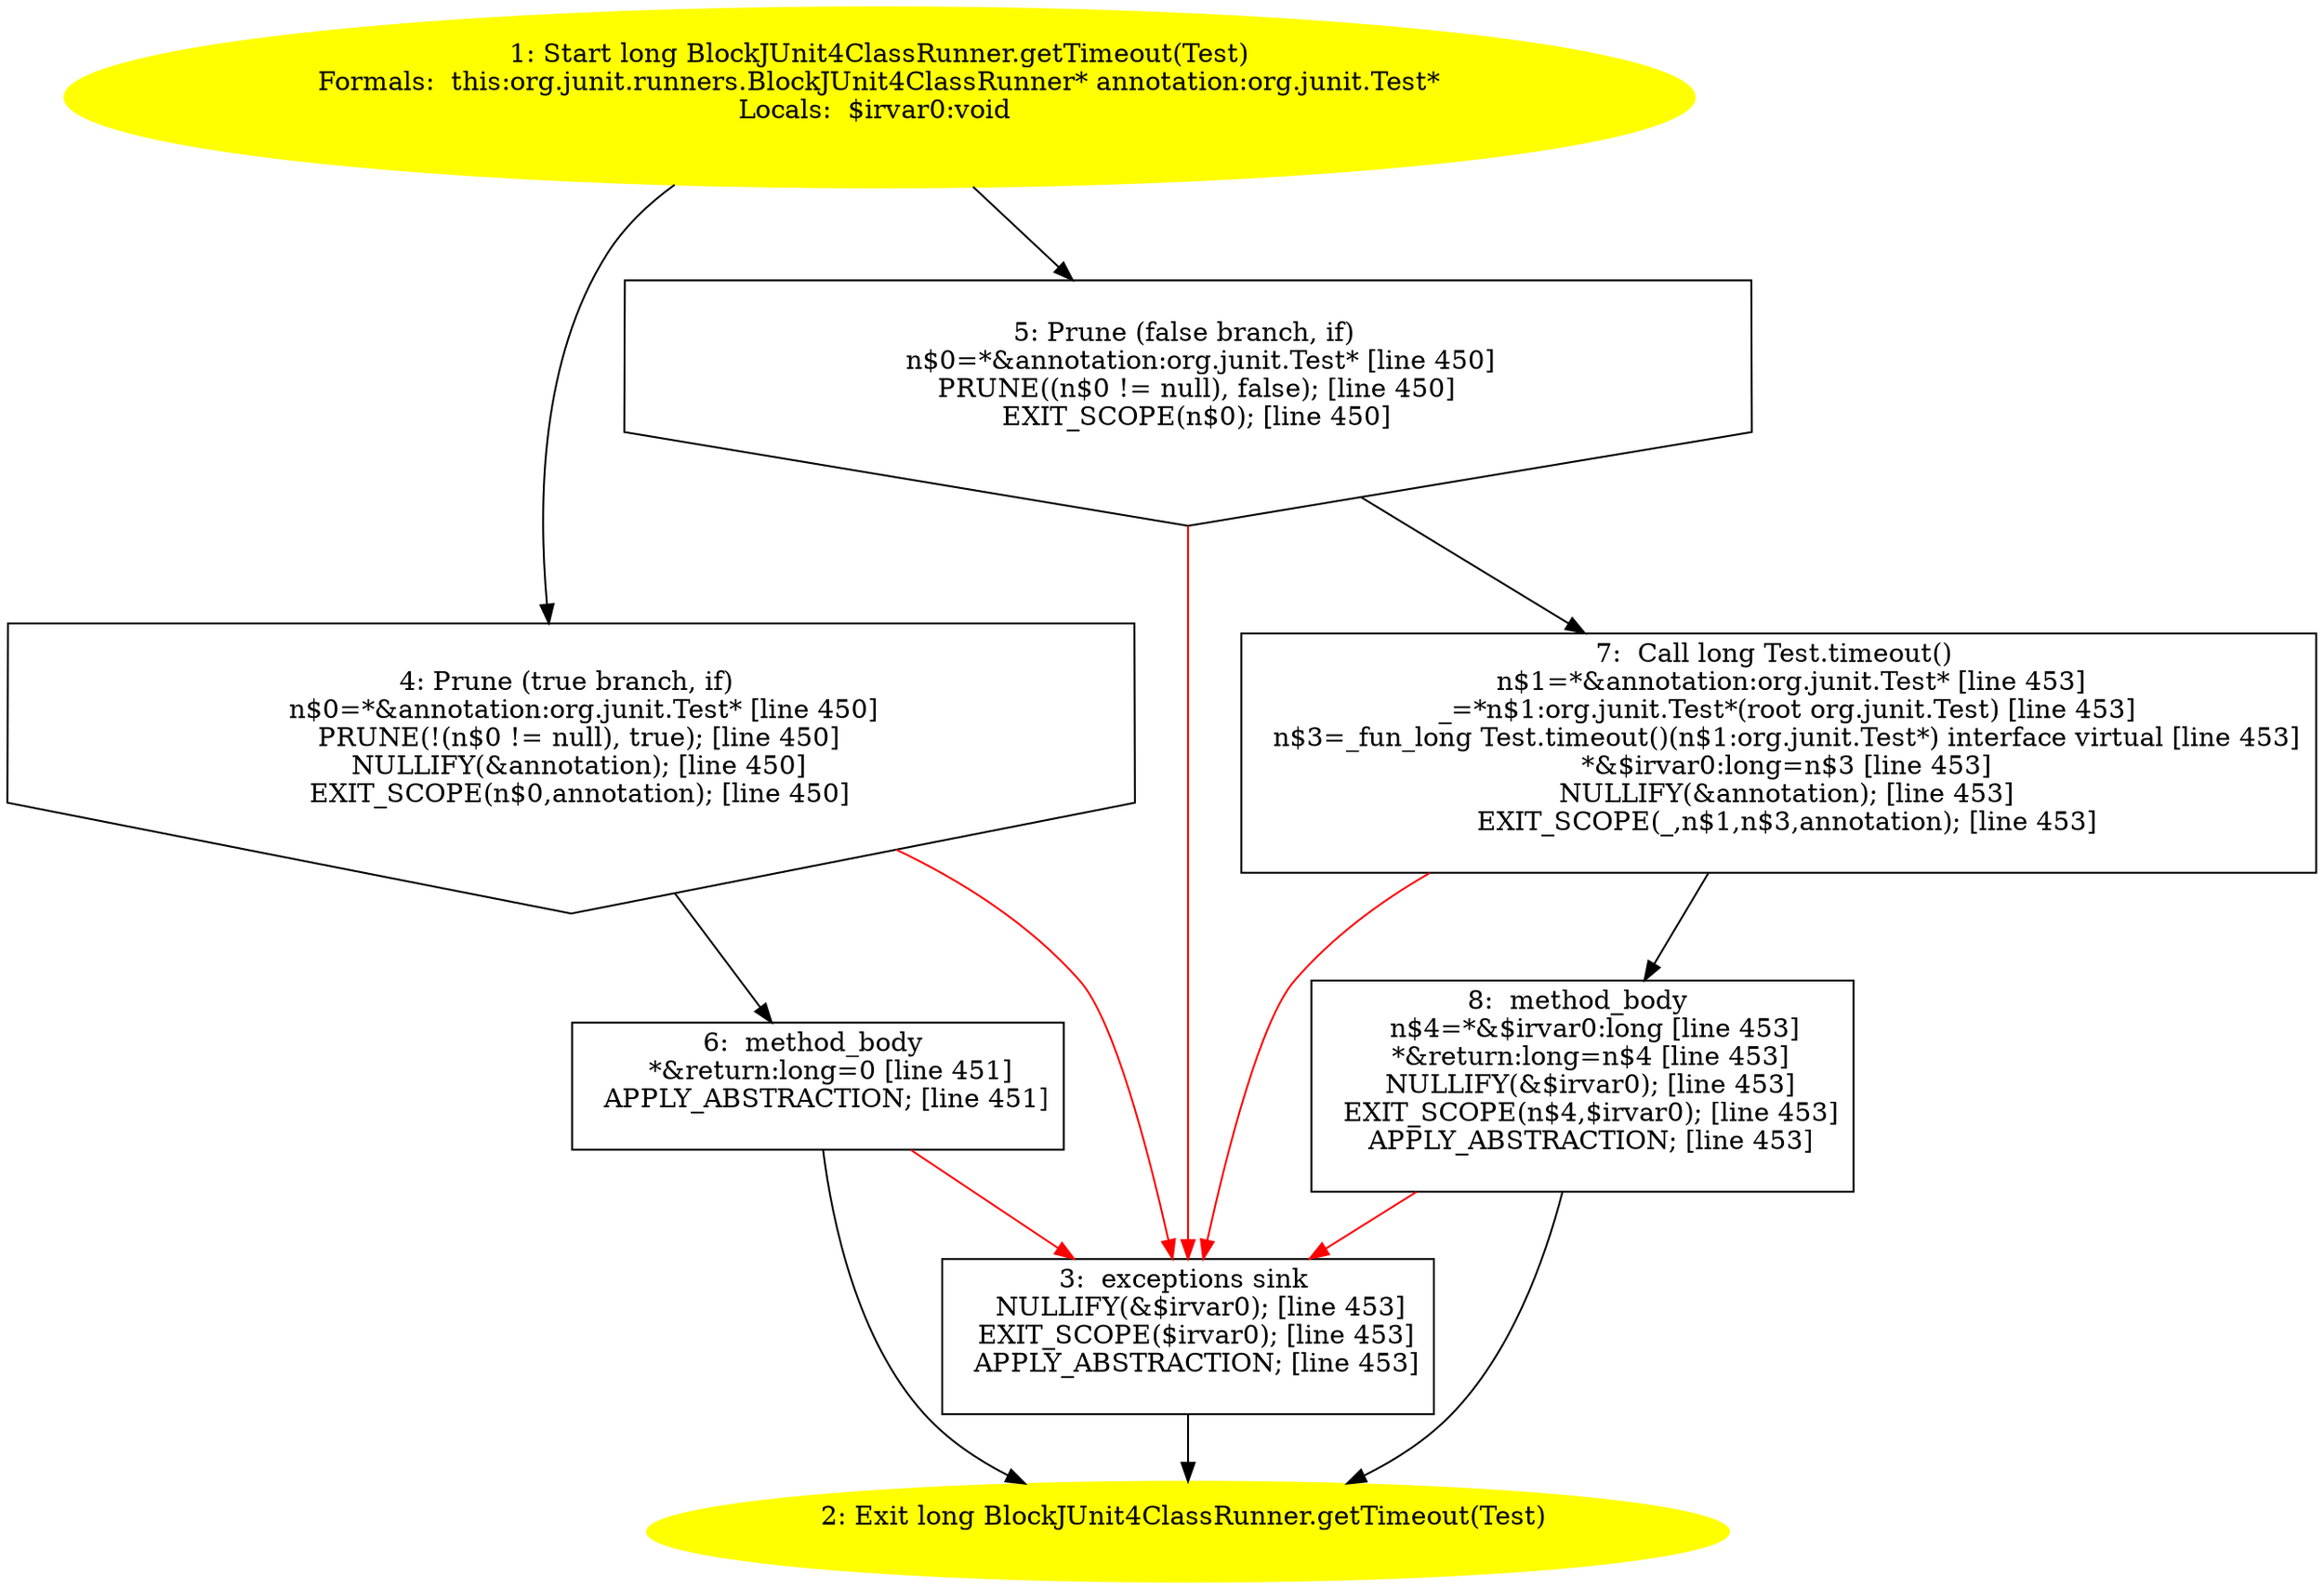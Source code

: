 /* @generated */
digraph cfg {
"org.junit.runners.BlockJUnit4ClassRunner.getTimeout(org.junit.Test):long.0ba5047a8cfa27a24d1c5e1863d57bce_1" [label="1: Start long BlockJUnit4ClassRunner.getTimeout(Test)\nFormals:  this:org.junit.runners.BlockJUnit4ClassRunner* annotation:org.junit.Test*\nLocals:  $irvar0:void \n  " color=yellow style=filled]
	

	 "org.junit.runners.BlockJUnit4ClassRunner.getTimeout(org.junit.Test):long.0ba5047a8cfa27a24d1c5e1863d57bce_1" -> "org.junit.runners.BlockJUnit4ClassRunner.getTimeout(org.junit.Test):long.0ba5047a8cfa27a24d1c5e1863d57bce_4" ;
	 "org.junit.runners.BlockJUnit4ClassRunner.getTimeout(org.junit.Test):long.0ba5047a8cfa27a24d1c5e1863d57bce_1" -> "org.junit.runners.BlockJUnit4ClassRunner.getTimeout(org.junit.Test):long.0ba5047a8cfa27a24d1c5e1863d57bce_5" ;
"org.junit.runners.BlockJUnit4ClassRunner.getTimeout(org.junit.Test):long.0ba5047a8cfa27a24d1c5e1863d57bce_2" [label="2: Exit long BlockJUnit4ClassRunner.getTimeout(Test) \n  " color=yellow style=filled]
	

"org.junit.runners.BlockJUnit4ClassRunner.getTimeout(org.junit.Test):long.0ba5047a8cfa27a24d1c5e1863d57bce_3" [label="3:  exceptions sink \n   NULLIFY(&$irvar0); [line 453]\n  EXIT_SCOPE($irvar0); [line 453]\n  APPLY_ABSTRACTION; [line 453]\n " shape="box"]
	

	 "org.junit.runners.BlockJUnit4ClassRunner.getTimeout(org.junit.Test):long.0ba5047a8cfa27a24d1c5e1863d57bce_3" -> "org.junit.runners.BlockJUnit4ClassRunner.getTimeout(org.junit.Test):long.0ba5047a8cfa27a24d1c5e1863d57bce_2" ;
"org.junit.runners.BlockJUnit4ClassRunner.getTimeout(org.junit.Test):long.0ba5047a8cfa27a24d1c5e1863d57bce_4" [label="4: Prune (true branch, if) \n   n$0=*&annotation:org.junit.Test* [line 450]\n  PRUNE(!(n$0 != null), true); [line 450]\n  NULLIFY(&annotation); [line 450]\n  EXIT_SCOPE(n$0,annotation); [line 450]\n " shape="invhouse"]
	

	 "org.junit.runners.BlockJUnit4ClassRunner.getTimeout(org.junit.Test):long.0ba5047a8cfa27a24d1c5e1863d57bce_4" -> "org.junit.runners.BlockJUnit4ClassRunner.getTimeout(org.junit.Test):long.0ba5047a8cfa27a24d1c5e1863d57bce_6" ;
	 "org.junit.runners.BlockJUnit4ClassRunner.getTimeout(org.junit.Test):long.0ba5047a8cfa27a24d1c5e1863d57bce_4" -> "org.junit.runners.BlockJUnit4ClassRunner.getTimeout(org.junit.Test):long.0ba5047a8cfa27a24d1c5e1863d57bce_3" [color="red" ];
"org.junit.runners.BlockJUnit4ClassRunner.getTimeout(org.junit.Test):long.0ba5047a8cfa27a24d1c5e1863d57bce_5" [label="5: Prune (false branch, if) \n   n$0=*&annotation:org.junit.Test* [line 450]\n  PRUNE((n$0 != null), false); [line 450]\n  EXIT_SCOPE(n$0); [line 450]\n " shape="invhouse"]
	

	 "org.junit.runners.BlockJUnit4ClassRunner.getTimeout(org.junit.Test):long.0ba5047a8cfa27a24d1c5e1863d57bce_5" -> "org.junit.runners.BlockJUnit4ClassRunner.getTimeout(org.junit.Test):long.0ba5047a8cfa27a24d1c5e1863d57bce_7" ;
	 "org.junit.runners.BlockJUnit4ClassRunner.getTimeout(org.junit.Test):long.0ba5047a8cfa27a24d1c5e1863d57bce_5" -> "org.junit.runners.BlockJUnit4ClassRunner.getTimeout(org.junit.Test):long.0ba5047a8cfa27a24d1c5e1863d57bce_3" [color="red" ];
"org.junit.runners.BlockJUnit4ClassRunner.getTimeout(org.junit.Test):long.0ba5047a8cfa27a24d1c5e1863d57bce_6" [label="6:  method_body \n   *&return:long=0 [line 451]\n  APPLY_ABSTRACTION; [line 451]\n " shape="box"]
	

	 "org.junit.runners.BlockJUnit4ClassRunner.getTimeout(org.junit.Test):long.0ba5047a8cfa27a24d1c5e1863d57bce_6" -> "org.junit.runners.BlockJUnit4ClassRunner.getTimeout(org.junit.Test):long.0ba5047a8cfa27a24d1c5e1863d57bce_2" ;
	 "org.junit.runners.BlockJUnit4ClassRunner.getTimeout(org.junit.Test):long.0ba5047a8cfa27a24d1c5e1863d57bce_6" -> "org.junit.runners.BlockJUnit4ClassRunner.getTimeout(org.junit.Test):long.0ba5047a8cfa27a24d1c5e1863d57bce_3" [color="red" ];
"org.junit.runners.BlockJUnit4ClassRunner.getTimeout(org.junit.Test):long.0ba5047a8cfa27a24d1c5e1863d57bce_7" [label="7:  Call long Test.timeout() \n   n$1=*&annotation:org.junit.Test* [line 453]\n  _=*n$1:org.junit.Test*(root org.junit.Test) [line 453]\n  n$3=_fun_long Test.timeout()(n$1:org.junit.Test*) interface virtual [line 453]\n  *&$irvar0:long=n$3 [line 453]\n  NULLIFY(&annotation); [line 453]\n  EXIT_SCOPE(_,n$1,n$3,annotation); [line 453]\n " shape="box"]
	

	 "org.junit.runners.BlockJUnit4ClassRunner.getTimeout(org.junit.Test):long.0ba5047a8cfa27a24d1c5e1863d57bce_7" -> "org.junit.runners.BlockJUnit4ClassRunner.getTimeout(org.junit.Test):long.0ba5047a8cfa27a24d1c5e1863d57bce_8" ;
	 "org.junit.runners.BlockJUnit4ClassRunner.getTimeout(org.junit.Test):long.0ba5047a8cfa27a24d1c5e1863d57bce_7" -> "org.junit.runners.BlockJUnit4ClassRunner.getTimeout(org.junit.Test):long.0ba5047a8cfa27a24d1c5e1863d57bce_3" [color="red" ];
"org.junit.runners.BlockJUnit4ClassRunner.getTimeout(org.junit.Test):long.0ba5047a8cfa27a24d1c5e1863d57bce_8" [label="8:  method_body \n   n$4=*&$irvar0:long [line 453]\n  *&return:long=n$4 [line 453]\n  NULLIFY(&$irvar0); [line 453]\n  EXIT_SCOPE(n$4,$irvar0); [line 453]\n  APPLY_ABSTRACTION; [line 453]\n " shape="box"]
	

	 "org.junit.runners.BlockJUnit4ClassRunner.getTimeout(org.junit.Test):long.0ba5047a8cfa27a24d1c5e1863d57bce_8" -> "org.junit.runners.BlockJUnit4ClassRunner.getTimeout(org.junit.Test):long.0ba5047a8cfa27a24d1c5e1863d57bce_2" ;
	 "org.junit.runners.BlockJUnit4ClassRunner.getTimeout(org.junit.Test):long.0ba5047a8cfa27a24d1c5e1863d57bce_8" -> "org.junit.runners.BlockJUnit4ClassRunner.getTimeout(org.junit.Test):long.0ba5047a8cfa27a24d1c5e1863d57bce_3" [color="red" ];
}
